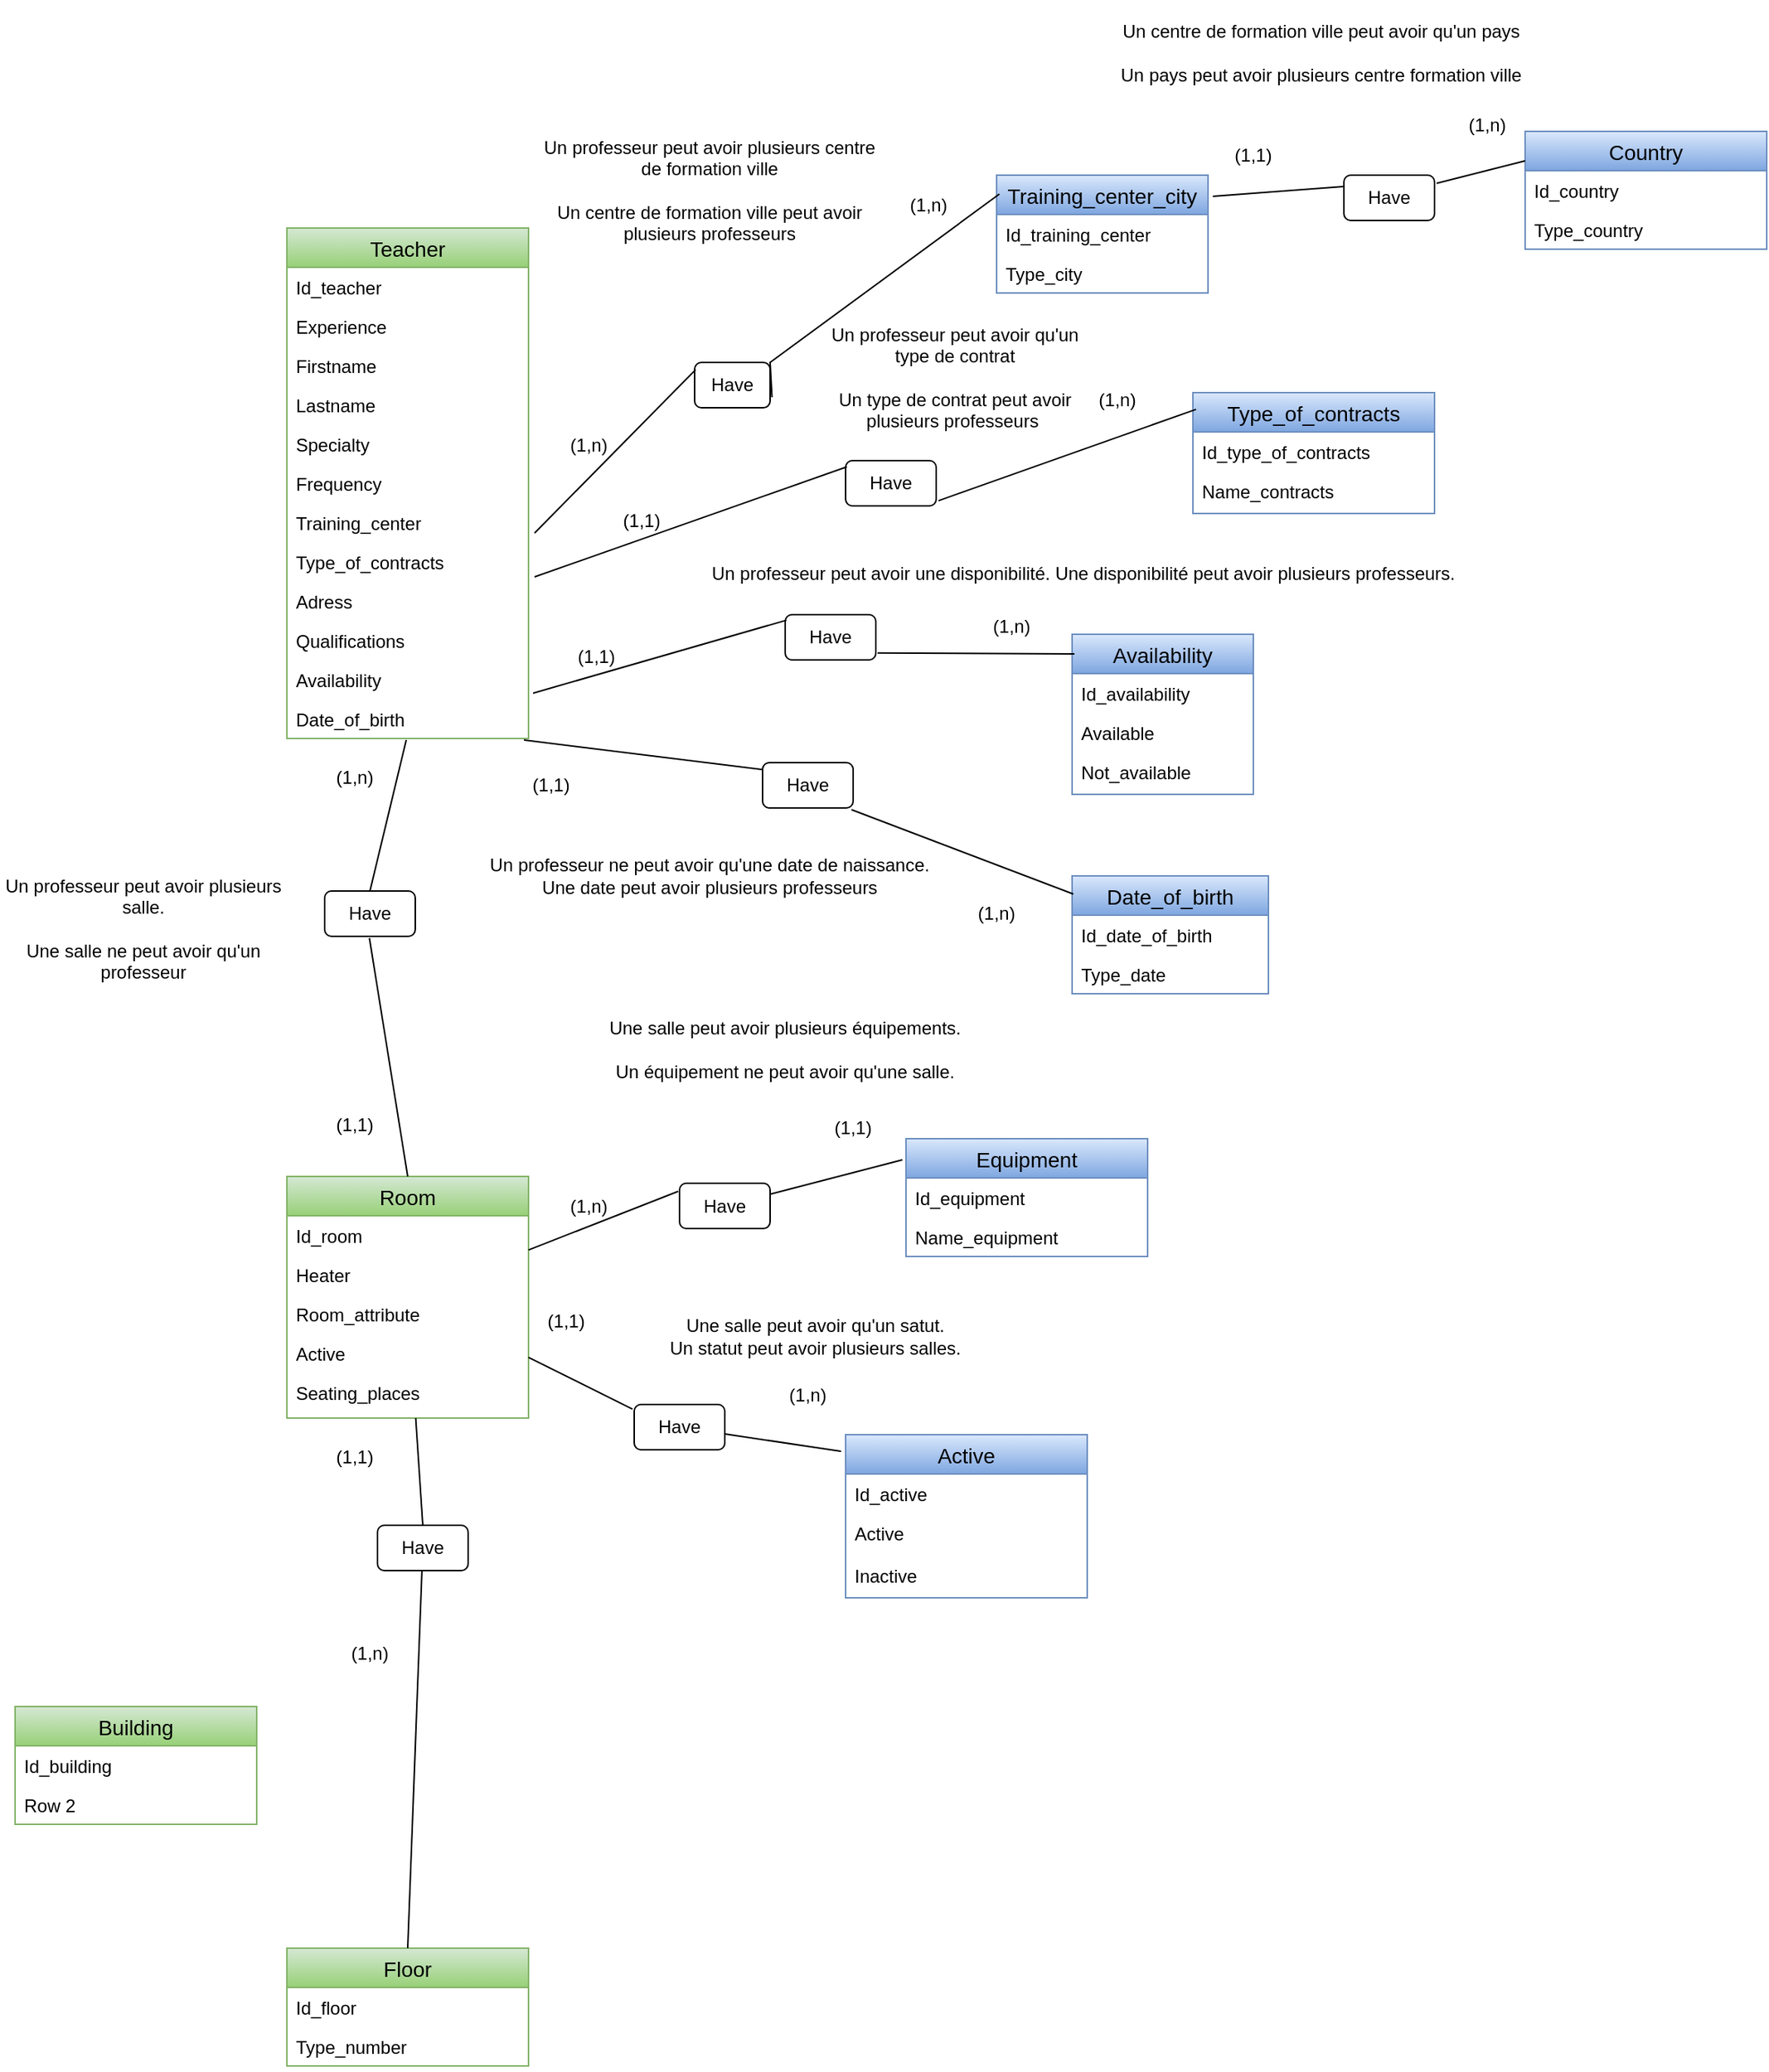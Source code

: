 <mxfile version="12.5.1" type="github">
  <diagram id="C5RBs43oDa-KdzZeNtuy" name="Page-1">
    <mxGraphModel dx="2249" dy="1963" grid="1" gridSize="10" guides="1" tooltips="1" connect="1" arrows="1" fold="1" page="1" pageScale="1" pageWidth="827" pageHeight="1169" math="0" shadow="0">
      <root>
        <mxCell id="WIyWlLk6GJQsqaUBKTNV-0"/>
        <mxCell id="WIyWlLk6GJQsqaUBKTNV-1" parent="WIyWlLk6GJQsqaUBKTNV-0"/>
        <mxCell id="NjxsecSV0ff3mmEBP5zi-165" value="Equipment" style="swimlane;fontStyle=0;childLayout=stackLayout;horizontal=1;startSize=26;fillColor=#dae8fc;horizontalStack=0;resizeParent=1;resizeParentMax=0;resizeLast=0;collapsible=1;marginBottom=0;swimlaneFillColor=#ffffff;align=center;fontSize=14;strokeColor=#6c8ebf;gradientColor=#7ea6e0;" parent="WIyWlLk6GJQsqaUBKTNV-1" vertex="1">
          <mxGeometry x="210" y="574" width="160" height="78" as="geometry"/>
        </mxCell>
        <mxCell id="NjxsecSV0ff3mmEBP5zi-166" value="Id_equipment" style="text;strokeColor=none;fillColor=none;spacingLeft=4;spacingRight=4;overflow=hidden;rotatable=0;points=[[0,0.5],[1,0.5]];portConstraint=eastwest;fontSize=12;" parent="NjxsecSV0ff3mmEBP5zi-165" vertex="1">
          <mxGeometry y="26" width="160" height="26" as="geometry"/>
        </mxCell>
        <mxCell id="NjxsecSV0ff3mmEBP5zi-167" value="Name_equipment" style="text;strokeColor=none;fillColor=none;spacingLeft=4;spacingRight=4;overflow=hidden;rotatable=0;points=[[0,0.5],[1,0.5]];portConstraint=eastwest;fontSize=12;" parent="NjxsecSV0ff3mmEBP5zi-165" vertex="1">
          <mxGeometry y="52" width="160" height="26" as="geometry"/>
        </mxCell>
        <mxCell id="NjxsecSV0ff3mmEBP5zi-254" value="Type_of_contracts" style="swimlane;fontStyle=0;childLayout=stackLayout;horizontal=1;startSize=26;fillColor=#dae8fc;horizontalStack=0;resizeParent=1;resizeParentMax=0;resizeLast=0;collapsible=1;marginBottom=0;swimlaneFillColor=#ffffff;align=center;fontSize=14;strokeColor=#6c8ebf;gradientColor=#7ea6e0;" parent="WIyWlLk6GJQsqaUBKTNV-1" vertex="1">
          <mxGeometry x="400" y="80" width="160" height="80" as="geometry"/>
        </mxCell>
        <mxCell id="NjxsecSV0ff3mmEBP5zi-255" value="Id_type_of_contracts" style="text;strokeColor=none;fillColor=none;spacingLeft=4;spacingRight=4;overflow=hidden;rotatable=0;points=[[0,0.5],[1,0.5]];portConstraint=eastwest;fontSize=12;" parent="NjxsecSV0ff3mmEBP5zi-254" vertex="1">
          <mxGeometry y="26" width="160" height="26" as="geometry"/>
        </mxCell>
        <mxCell id="NjxsecSV0ff3mmEBP5zi-256" value="Name_contracts" style="text;strokeColor=none;fillColor=none;spacingLeft=4;spacingRight=4;overflow=hidden;rotatable=0;points=[[0,0.5],[1,0.5]];portConstraint=eastwest;fontSize=12;" parent="NjxsecSV0ff3mmEBP5zi-254" vertex="1">
          <mxGeometry y="52" width="160" height="28" as="geometry"/>
        </mxCell>
        <mxCell id="NjxsecSV0ff3mmEBP5zi-258" value="Teacher" style="swimlane;fontStyle=0;childLayout=stackLayout;horizontal=1;startSize=26;fillColor=#d5e8d4;horizontalStack=0;resizeParent=1;resizeParentMax=0;resizeLast=0;collapsible=1;marginBottom=0;swimlaneFillColor=#ffffff;align=center;fontSize=14;gradientColor=#97d077;strokeColor=#82b366;" parent="WIyWlLk6GJQsqaUBKTNV-1" vertex="1">
          <mxGeometry x="-200" y="-29" width="160" height="338" as="geometry"/>
        </mxCell>
        <mxCell id="NjxsecSV0ff3mmEBP5zi-259" value="Id_teacher" style="text;strokeColor=none;fillColor=none;spacingLeft=4;spacingRight=4;overflow=hidden;rotatable=0;points=[[0,0.5],[1,0.5]];portConstraint=eastwest;fontSize=12;" parent="NjxsecSV0ff3mmEBP5zi-258" vertex="1">
          <mxGeometry y="26" width="160" height="26" as="geometry"/>
        </mxCell>
        <mxCell id="NjxsecSV0ff3mmEBP5zi-260" value="Experience" style="text;strokeColor=none;fillColor=none;spacingLeft=4;spacingRight=4;overflow=hidden;rotatable=0;points=[[0,0.5],[1,0.5]];portConstraint=eastwest;fontSize=12;" parent="NjxsecSV0ff3mmEBP5zi-258" vertex="1">
          <mxGeometry y="52" width="160" height="26" as="geometry"/>
        </mxCell>
        <mxCell id="NjxsecSV0ff3mmEBP5zi-261" value="Firstname" style="text;strokeColor=none;fillColor=none;spacingLeft=4;spacingRight=4;overflow=hidden;rotatable=0;points=[[0,0.5],[1,0.5]];portConstraint=eastwest;fontSize=12;" parent="NjxsecSV0ff3mmEBP5zi-258" vertex="1">
          <mxGeometry y="78" width="160" height="26" as="geometry"/>
        </mxCell>
        <mxCell id="NjxsecSV0ff3mmEBP5zi-262" value="Lastname" style="text;strokeColor=none;fillColor=none;spacingLeft=4;spacingRight=4;overflow=hidden;rotatable=0;points=[[0,0.5],[1,0.5]];portConstraint=eastwest;fontSize=12;" parent="NjxsecSV0ff3mmEBP5zi-258" vertex="1">
          <mxGeometry y="104" width="160" height="26" as="geometry"/>
        </mxCell>
        <mxCell id="NjxsecSV0ff3mmEBP5zi-263" value="Specialty" style="text;strokeColor=none;fillColor=none;spacingLeft=4;spacingRight=4;overflow=hidden;rotatable=0;points=[[0,0.5],[1,0.5]];portConstraint=eastwest;fontSize=12;" parent="NjxsecSV0ff3mmEBP5zi-258" vertex="1">
          <mxGeometry y="130" width="160" height="26" as="geometry"/>
        </mxCell>
        <mxCell id="NjxsecSV0ff3mmEBP5zi-264" value="Frequency" style="text;strokeColor=none;fillColor=none;spacingLeft=4;spacingRight=4;overflow=hidden;rotatable=0;points=[[0,0.5],[1,0.5]];portConstraint=eastwest;fontSize=12;" parent="NjxsecSV0ff3mmEBP5zi-258" vertex="1">
          <mxGeometry y="156" width="160" height="26" as="geometry"/>
        </mxCell>
        <mxCell id="NjxsecSV0ff3mmEBP5zi-269" value="Training_center" style="text;strokeColor=none;fillColor=none;spacingLeft=4;spacingRight=4;overflow=hidden;rotatable=0;points=[[0,0.5],[1,0.5]];portConstraint=eastwest;fontSize=12;" parent="NjxsecSV0ff3mmEBP5zi-258" vertex="1">
          <mxGeometry y="182" width="160" height="26" as="geometry"/>
        </mxCell>
        <mxCell id="NjxsecSV0ff3mmEBP5zi-265" value="Type_of_contracts" style="text;strokeColor=none;fillColor=none;spacingLeft=4;spacingRight=4;overflow=hidden;rotatable=0;points=[[0,0.5],[1,0.5]];portConstraint=eastwest;fontSize=12;" parent="NjxsecSV0ff3mmEBP5zi-258" vertex="1">
          <mxGeometry y="208" width="160" height="26" as="geometry"/>
        </mxCell>
        <mxCell id="NjxsecSV0ff3mmEBP5zi-270" value="Adress" style="text;strokeColor=none;fillColor=none;spacingLeft=4;spacingRight=4;overflow=hidden;rotatable=0;points=[[0,0.5],[1,0.5]];portConstraint=eastwest;fontSize=12;" parent="NjxsecSV0ff3mmEBP5zi-258" vertex="1">
          <mxGeometry y="234" width="160" height="26" as="geometry"/>
        </mxCell>
        <mxCell id="NjxsecSV0ff3mmEBP5zi-282" value="Qualifications" style="text;strokeColor=none;fillColor=none;spacingLeft=4;spacingRight=4;overflow=hidden;rotatable=0;points=[[0,0.5],[1,0.5]];portConstraint=eastwest;fontSize=12;" parent="NjxsecSV0ff3mmEBP5zi-258" vertex="1">
          <mxGeometry y="260" width="160" height="26" as="geometry"/>
        </mxCell>
        <mxCell id="NjxsecSV0ff3mmEBP5zi-266" value="Availability" style="text;strokeColor=none;fillColor=none;spacingLeft=4;spacingRight=4;overflow=hidden;rotatable=0;points=[[0,0.5],[1,0.5]];portConstraint=eastwest;fontSize=12;" parent="NjxsecSV0ff3mmEBP5zi-258" vertex="1">
          <mxGeometry y="286" width="160" height="26" as="geometry"/>
        </mxCell>
        <mxCell id="NjxsecSV0ff3mmEBP5zi-268" value="Date_of_birth" style="text;strokeColor=none;fillColor=none;spacingLeft=4;spacingRight=4;overflow=hidden;rotatable=0;points=[[0,0.5],[1,0.5]];portConstraint=eastwest;fontSize=12;" parent="NjxsecSV0ff3mmEBP5zi-258" vertex="1">
          <mxGeometry y="312" width="160" height="26" as="geometry"/>
        </mxCell>
        <mxCell id="NjxsecSV0ff3mmEBP5zi-272" value="Room" style="swimlane;fontStyle=0;childLayout=stackLayout;horizontal=1;startSize=26;fillColor=#d5e8d4;horizontalStack=0;resizeParent=1;resizeParentMax=0;resizeLast=0;collapsible=1;marginBottom=0;swimlaneFillColor=#ffffff;align=center;fontSize=14;gradientColor=#97d077;strokeColor=#82b366;" parent="WIyWlLk6GJQsqaUBKTNV-1" vertex="1">
          <mxGeometry x="-200" y="599" width="160" height="160" as="geometry"/>
        </mxCell>
        <mxCell id="NjxsecSV0ff3mmEBP5zi-273" value="Id_room" style="text;strokeColor=none;fillColor=none;spacingLeft=4;spacingRight=4;overflow=hidden;rotatable=0;points=[[0,0.5],[1,0.5]];portConstraint=eastwest;fontSize=12;" parent="NjxsecSV0ff3mmEBP5zi-272" vertex="1">
          <mxGeometry y="26" width="160" height="26" as="geometry"/>
        </mxCell>
        <mxCell id="NjxsecSV0ff3mmEBP5zi-274" value="Heater" style="text;strokeColor=none;fillColor=none;spacingLeft=4;spacingRight=4;overflow=hidden;rotatable=0;points=[[0,0.5],[1,0.5]];portConstraint=eastwest;fontSize=12;" parent="NjxsecSV0ff3mmEBP5zi-272" vertex="1">
          <mxGeometry y="52" width="160" height="26" as="geometry"/>
        </mxCell>
        <mxCell id="NjxsecSV0ff3mmEBP5zi-275" value="Room_attribute" style="text;strokeColor=none;fillColor=none;spacingLeft=4;spacingRight=4;overflow=hidden;rotatable=0;points=[[0,0.5],[1,0.5]];portConstraint=eastwest;fontSize=12;" parent="NjxsecSV0ff3mmEBP5zi-272" vertex="1">
          <mxGeometry y="78" width="160" height="26" as="geometry"/>
        </mxCell>
        <mxCell id="NjxsecSV0ff3mmEBP5zi-276" value="Active" style="text;strokeColor=none;fillColor=none;spacingLeft=4;spacingRight=4;overflow=hidden;rotatable=0;points=[[0,0.5],[1,0.5]];portConstraint=eastwest;fontSize=12;" parent="NjxsecSV0ff3mmEBP5zi-272" vertex="1">
          <mxGeometry y="104" width="160" height="26" as="geometry"/>
        </mxCell>
        <mxCell id="NjxsecSV0ff3mmEBP5zi-277" value="Seating_places" style="text;strokeColor=none;fillColor=none;spacingLeft=4;spacingRight=4;overflow=hidden;rotatable=0;points=[[0,0.5],[1,0.5]];portConstraint=eastwest;fontSize=12;" parent="NjxsecSV0ff3mmEBP5zi-272" vertex="1">
          <mxGeometry y="130" width="160" height="30" as="geometry"/>
        </mxCell>
        <mxCell id="NjxsecSV0ff3mmEBP5zi-284" value="Availability" style="swimlane;fontStyle=0;childLayout=stackLayout;horizontal=1;startSize=26;fillColor=#dae8fc;horizontalStack=0;resizeParent=1;resizeParentMax=0;resizeLast=0;collapsible=1;marginBottom=0;swimlaneFillColor=#ffffff;align=center;fontSize=14;strokeColor=#6c8ebf;gradientColor=#7ea6e0;" parent="WIyWlLk6GJQsqaUBKTNV-1" vertex="1">
          <mxGeometry x="320" y="240" width="120" height="106" as="geometry"/>
        </mxCell>
        <mxCell id="NjxsecSV0ff3mmEBP5zi-285" value="Id_availability" style="text;strokeColor=none;fillColor=none;spacingLeft=4;spacingRight=4;overflow=hidden;rotatable=0;points=[[0,0.5],[1,0.5]];portConstraint=eastwest;fontSize=12;" parent="NjxsecSV0ff3mmEBP5zi-284" vertex="1">
          <mxGeometry y="26" width="120" height="26" as="geometry"/>
        </mxCell>
        <mxCell id="NjxsecSV0ff3mmEBP5zi-288" value="Available&#xa;" style="text;strokeColor=none;fillColor=none;spacingLeft=4;spacingRight=4;overflow=hidden;rotatable=0;points=[[0,0.5],[1,0.5]];portConstraint=eastwest;fontSize=12;" parent="NjxsecSV0ff3mmEBP5zi-284" vertex="1">
          <mxGeometry y="52" width="120" height="26" as="geometry"/>
        </mxCell>
        <mxCell id="NjxsecSV0ff3mmEBP5zi-286" value="Not_available" style="text;strokeColor=none;fillColor=none;spacingLeft=4;spacingRight=4;overflow=hidden;rotatable=0;points=[[0,0.5],[1,0.5]];portConstraint=eastwest;fontSize=12;" parent="NjxsecSV0ff3mmEBP5zi-284" vertex="1">
          <mxGeometry y="78" width="120" height="28" as="geometry"/>
        </mxCell>
        <mxCell id="NjxsecSV0ff3mmEBP5zi-289" value="Training_center_city" style="swimlane;fontStyle=0;childLayout=stackLayout;horizontal=1;startSize=26;fillColor=#dae8fc;horizontalStack=0;resizeParent=1;resizeParentMax=0;resizeLast=0;collapsible=1;marginBottom=0;swimlaneFillColor=#ffffff;align=center;fontSize=14;strokeColor=#6c8ebf;gradientColor=#7ea6e0;" parent="WIyWlLk6GJQsqaUBKTNV-1" vertex="1">
          <mxGeometry x="270" y="-64" width="140" height="78" as="geometry">
            <mxRectangle x="270" y="-64" width="160" height="26" as="alternateBounds"/>
          </mxGeometry>
        </mxCell>
        <mxCell id="NjxsecSV0ff3mmEBP5zi-290" value="Id_training_center" style="text;strokeColor=none;fillColor=none;spacingLeft=4;spacingRight=4;overflow=hidden;rotatable=0;points=[[0,0.5],[1,0.5]];portConstraint=eastwest;fontSize=12;" parent="NjxsecSV0ff3mmEBP5zi-289" vertex="1">
          <mxGeometry y="26" width="140" height="26" as="geometry"/>
        </mxCell>
        <mxCell id="NjxsecSV0ff3mmEBP5zi-291" value="Type_city" style="text;strokeColor=none;fillColor=none;spacingLeft=4;spacingRight=4;overflow=hidden;rotatable=0;points=[[0,0.5],[1,0.5]];portConstraint=eastwest;fontSize=12;" parent="NjxsecSV0ff3mmEBP5zi-289" vertex="1">
          <mxGeometry y="52" width="140" height="26" as="geometry"/>
        </mxCell>
        <mxCell id="NjxsecSV0ff3mmEBP5zi-295" value="Active" style="swimlane;fontStyle=0;childLayout=stackLayout;horizontal=1;startSize=26;fillColor=#dae8fc;horizontalStack=0;resizeParent=1;resizeParentMax=0;resizeLast=0;collapsible=1;marginBottom=0;swimlaneFillColor=#ffffff;align=center;fontSize=14;strokeColor=#6c8ebf;gradientColor=#7ea6e0;" parent="WIyWlLk6GJQsqaUBKTNV-1" vertex="1">
          <mxGeometry x="170" y="770" width="160" height="108" as="geometry"/>
        </mxCell>
        <mxCell id="NjxsecSV0ff3mmEBP5zi-296" value="Id_active" style="text;strokeColor=none;fillColor=none;spacingLeft=4;spacingRight=4;overflow=hidden;rotatable=0;points=[[0,0.5],[1,0.5]];portConstraint=eastwest;fontSize=12;" parent="NjxsecSV0ff3mmEBP5zi-295" vertex="1">
          <mxGeometry y="26" width="160" height="26" as="geometry"/>
        </mxCell>
        <mxCell id="NjxsecSV0ff3mmEBP5zi-297" value="Active" style="text;strokeColor=none;fillColor=none;spacingLeft=4;spacingRight=4;overflow=hidden;rotatable=0;points=[[0,0.5],[1,0.5]];portConstraint=eastwest;fontSize=12;" parent="NjxsecSV0ff3mmEBP5zi-295" vertex="1">
          <mxGeometry y="52" width="160" height="28" as="geometry"/>
        </mxCell>
        <mxCell id="NjxsecSV0ff3mmEBP5zi-298" value="Inactive" style="text;strokeColor=none;fillColor=none;spacingLeft=4;spacingRight=4;overflow=hidden;rotatable=0;points=[[0,0.5],[1,0.5]];portConstraint=eastwest;fontSize=12;" parent="NjxsecSV0ff3mmEBP5zi-295" vertex="1">
          <mxGeometry y="80" width="160" height="28" as="geometry"/>
        </mxCell>
        <mxCell id="10PK2JrnLogm4bqKFSLu-0" value="Country" style="swimlane;fontStyle=0;childLayout=stackLayout;horizontal=1;startSize=26;fillColor=#dae8fc;horizontalStack=0;resizeParent=1;resizeParentMax=0;resizeLast=0;collapsible=1;marginBottom=0;swimlaneFillColor=#ffffff;align=center;fontSize=14;strokeColor=#6c8ebf;gradientColor=#7ea6e0;" vertex="1" parent="WIyWlLk6GJQsqaUBKTNV-1">
          <mxGeometry x="620" y="-93" width="160" height="78" as="geometry"/>
        </mxCell>
        <mxCell id="10PK2JrnLogm4bqKFSLu-1" value="Id_country" style="text;strokeColor=none;fillColor=none;spacingLeft=4;spacingRight=4;overflow=hidden;rotatable=0;points=[[0,0.5],[1,0.5]];portConstraint=eastwest;fontSize=12;" vertex="1" parent="10PK2JrnLogm4bqKFSLu-0">
          <mxGeometry y="26" width="160" height="26" as="geometry"/>
        </mxCell>
        <mxCell id="10PK2JrnLogm4bqKFSLu-5" value="Type_country" style="text;strokeColor=none;fillColor=none;spacingLeft=4;spacingRight=4;overflow=hidden;rotatable=0;points=[[0,0.5],[1,0.5]];portConstraint=eastwest;fontSize=12;" vertex="1" parent="10PK2JrnLogm4bqKFSLu-0">
          <mxGeometry y="52" width="160" height="26" as="geometry"/>
        </mxCell>
        <mxCell id="10PK2JrnLogm4bqKFSLu-10" value="Date_of_birth" style="swimlane;fontStyle=0;childLayout=stackLayout;horizontal=1;startSize=26;fillColor=#dae8fc;horizontalStack=0;resizeParent=1;resizeParentMax=0;resizeLast=0;collapsible=1;marginBottom=0;swimlaneFillColor=#ffffff;align=center;fontSize=14;gradientColor=#7ea6e0;strokeColor=#6c8ebf;" vertex="1" parent="WIyWlLk6GJQsqaUBKTNV-1">
          <mxGeometry x="320" y="400" width="130" height="78" as="geometry"/>
        </mxCell>
        <mxCell id="10PK2JrnLogm4bqKFSLu-11" value="Id_date_of_birth" style="text;strokeColor=none;fillColor=none;spacingLeft=4;spacingRight=4;overflow=hidden;rotatable=0;points=[[0,0.5],[1,0.5]];portConstraint=eastwest;fontSize=12;" vertex="1" parent="10PK2JrnLogm4bqKFSLu-10">
          <mxGeometry y="26" width="130" height="26" as="geometry"/>
        </mxCell>
        <mxCell id="10PK2JrnLogm4bqKFSLu-12" value="Type_date" style="text;strokeColor=none;fillColor=none;spacingLeft=4;spacingRight=4;overflow=hidden;rotatable=0;points=[[0,0.5],[1,0.5]];portConstraint=eastwest;fontSize=12;" vertex="1" parent="10PK2JrnLogm4bqKFSLu-10">
          <mxGeometry y="52" width="130" height="26" as="geometry"/>
        </mxCell>
        <mxCell id="10PK2JrnLogm4bqKFSLu-14" value="" style="endArrow=none;html=1;rounded=0;exitX=0.981;exitY=1.038;exitDx=0;exitDy=0;exitPerimeter=0;entryX=0.006;entryY=0.154;entryDx=0;entryDy=0;entryPerimeter=0;" edge="1" parent="WIyWlLk6GJQsqaUBKTNV-1" source="10PK2JrnLogm4bqKFSLu-71" target="10PK2JrnLogm4bqKFSLu-10">
          <mxGeometry relative="1" as="geometry">
            <mxPoint x="100" y="530" as="sourcePoint"/>
            <mxPoint x="260" y="530" as="targetPoint"/>
          </mxGeometry>
        </mxCell>
        <mxCell id="10PK2JrnLogm4bqKFSLu-15" value="" style="endArrow=none;html=1;rounded=0;entryX=0.013;entryY=0.123;entryDx=0;entryDy=0;entryPerimeter=0;exitX=1.019;exitY=0.846;exitDx=0;exitDy=0;exitPerimeter=0;" edge="1" parent="WIyWlLk6GJQsqaUBKTNV-1" source="10PK2JrnLogm4bqKFSLu-72" target="NjxsecSV0ff3mmEBP5zi-284">
          <mxGeometry relative="1" as="geometry">
            <mxPoint x="90" y="450" as="sourcePoint"/>
            <mxPoint x="250" y="450" as="targetPoint"/>
          </mxGeometry>
        </mxCell>
        <mxCell id="10PK2JrnLogm4bqKFSLu-16" value="" style="endArrow=none;html=1;rounded=0;entryX=0.013;entryY=0.138;entryDx=0;entryDy=0;entryPerimeter=0;exitX=1.025;exitY=0.885;exitDx=0;exitDy=0;exitPerimeter=0;" edge="1" parent="WIyWlLk6GJQsqaUBKTNV-1" source="10PK2JrnLogm4bqKFSLu-73" target="NjxsecSV0ff3mmEBP5zi-254">
          <mxGeometry relative="1" as="geometry">
            <mxPoint x="230" y="261" as="sourcePoint"/>
            <mxPoint x="630" y="410" as="targetPoint"/>
          </mxGeometry>
        </mxCell>
        <mxCell id="10PK2JrnLogm4bqKFSLu-17" value="" style="endArrow=none;html=1;rounded=0;entryX=0.013;entryY=0.16;entryDx=0;entryDy=0;entryPerimeter=0;exitX=1.025;exitY=0.769;exitDx=0;exitDy=0;exitPerimeter=0;" edge="1" parent="WIyWlLk6GJQsqaUBKTNV-1" source="10PK2JrnLogm4bqKFSLu-74" target="NjxsecSV0ff3mmEBP5zi-289">
          <mxGeometry relative="1" as="geometry">
            <mxPoint x="210" y="230" as="sourcePoint"/>
            <mxPoint x="240" y="460" as="targetPoint"/>
            <Array as="points">
              <mxPoint x="120" y="60"/>
            </Array>
          </mxGeometry>
        </mxCell>
        <mxCell id="10PK2JrnLogm4bqKFSLu-18" value="" style="endArrow=none;html=1;rounded=0;entryX=-0.015;entryY=0.179;entryDx=0;entryDy=0;entryPerimeter=0;" edge="1" parent="WIyWlLk6GJQsqaUBKTNV-1" source="10PK2JrnLogm4bqKFSLu-69" target="NjxsecSV0ff3mmEBP5zi-165">
          <mxGeometry relative="1" as="geometry">
            <mxPoint x="90" y="650" as="sourcePoint"/>
            <mxPoint x="250" y="650" as="targetPoint"/>
          </mxGeometry>
        </mxCell>
        <mxCell id="10PK2JrnLogm4bqKFSLu-19" value="" style="endArrow=none;html=1;rounded=0;entryX=-0.019;entryY=0.102;entryDx=0;entryDy=0;entryPerimeter=0;" edge="1" parent="WIyWlLk6GJQsqaUBKTNV-1" source="10PK2JrnLogm4bqKFSLu-70" target="NjxsecSV0ff3mmEBP5zi-295">
          <mxGeometry relative="1" as="geometry">
            <mxPoint x="10" y="760" as="sourcePoint"/>
            <mxPoint x="360" y="890" as="targetPoint"/>
            <Array as="points"/>
          </mxGeometry>
        </mxCell>
        <mxCell id="10PK2JrnLogm4bqKFSLu-21" value="(1,n)" style="text;html=1;strokeColor=none;fillColor=none;align=center;verticalAlign=middle;whiteSpace=wrap;rounded=0;" vertex="1" parent="WIyWlLk6GJQsqaUBKTNV-1">
          <mxGeometry x="-20" y="100" width="40" height="30" as="geometry"/>
        </mxCell>
        <mxCell id="10PK2JrnLogm4bqKFSLu-23" value="(1,n)" style="text;html=1;strokeColor=none;fillColor=none;align=center;verticalAlign=middle;whiteSpace=wrap;rounded=0;" vertex="1" parent="WIyWlLk6GJQsqaUBKTNV-1">
          <mxGeometry x="200" y="-60" width="50" height="31" as="geometry"/>
        </mxCell>
        <mxCell id="10PK2JrnLogm4bqKFSLu-35" value="(1,1)" style="text;html=1;strokeColor=none;fillColor=none;align=center;verticalAlign=middle;whiteSpace=wrap;rounded=0;" vertex="1" parent="WIyWlLk6GJQsqaUBKTNV-1">
          <mxGeometry x="10" y="150" width="50" height="30" as="geometry"/>
        </mxCell>
        <mxCell id="10PK2JrnLogm4bqKFSLu-36" value="(1,n)" style="text;html=1;strokeColor=none;fillColor=none;align=center;verticalAlign=middle;whiteSpace=wrap;rounded=0;" vertex="1" parent="WIyWlLk6GJQsqaUBKTNV-1">
          <mxGeometry x="330" y="70" width="40" height="30" as="geometry"/>
        </mxCell>
        <mxCell id="10PK2JrnLogm4bqKFSLu-37" value="" style="endArrow=none;html=1;rounded=0;exitX=1.023;exitY=0.179;exitDx=0;exitDy=0;exitPerimeter=0;entryX=0;entryY=0.25;entryDx=0;entryDy=0;" edge="1" parent="WIyWlLk6GJQsqaUBKTNV-1" source="10PK2JrnLogm4bqKFSLu-75" target="10PK2JrnLogm4bqKFSLu-0">
          <mxGeometry relative="1" as="geometry">
            <mxPoint x="390" y="-90" as="sourcePoint"/>
            <mxPoint x="440" y="-110" as="targetPoint"/>
          </mxGeometry>
        </mxCell>
        <mxCell id="10PK2JrnLogm4bqKFSLu-41" value="(1,1)" style="text;html=1;strokeColor=none;fillColor=none;align=center;verticalAlign=middle;whiteSpace=wrap;rounded=0;" vertex="1" parent="WIyWlLk6GJQsqaUBKTNV-1">
          <mxGeometry x="-40" y="680" width="50" height="30" as="geometry"/>
        </mxCell>
        <mxCell id="10PK2JrnLogm4bqKFSLu-42" value="(1,n)" style="text;html=1;strokeColor=none;fillColor=none;align=center;verticalAlign=middle;whiteSpace=wrap;rounded=0;" vertex="1" parent="WIyWlLk6GJQsqaUBKTNV-1">
          <mxGeometry x="120" y="729" width="50" height="30" as="geometry"/>
        </mxCell>
        <mxCell id="10PK2JrnLogm4bqKFSLu-43" value="(1,n)" style="text;html=1;strokeColor=none;fillColor=none;align=center;verticalAlign=middle;whiteSpace=wrap;rounded=0;" vertex="1" parent="WIyWlLk6GJQsqaUBKTNV-1">
          <mxGeometry x="-30" y="599" width="60" height="39" as="geometry"/>
        </mxCell>
        <mxCell id="10PK2JrnLogm4bqKFSLu-44" value="(1,1)" style="text;html=1;strokeColor=none;fillColor=none;align=center;verticalAlign=middle;whiteSpace=wrap;rounded=0;" vertex="1" parent="WIyWlLk6GJQsqaUBKTNV-1">
          <mxGeometry x="150" y="550" width="50" height="34" as="geometry"/>
        </mxCell>
        <mxCell id="10PK2JrnLogm4bqKFSLu-45" value="(1,1)" style="text;html=1;strokeColor=none;fillColor=none;align=center;verticalAlign=middle;whiteSpace=wrap;rounded=0;" vertex="1" parent="WIyWlLk6GJQsqaUBKTNV-1">
          <mxGeometry x="-50" y="320" width="50" height="40" as="geometry"/>
        </mxCell>
        <mxCell id="10PK2JrnLogm4bqKFSLu-46" value="(1,n)" style="text;html=1;strokeColor=none;fillColor=none;align=center;verticalAlign=middle;whiteSpace=wrap;rounded=0;" vertex="1" parent="WIyWlLk6GJQsqaUBKTNV-1">
          <mxGeometry x="240" y="410" width="60" height="30" as="geometry"/>
        </mxCell>
        <mxCell id="10PK2JrnLogm4bqKFSLu-47" value="(1,1)" style="text;html=1;strokeColor=none;fillColor=none;align=center;verticalAlign=middle;whiteSpace=wrap;rounded=0;" vertex="1" parent="WIyWlLk6GJQsqaUBKTNV-1">
          <mxGeometry x="-20" y="240" width="50" height="30" as="geometry"/>
        </mxCell>
        <mxCell id="10PK2JrnLogm4bqKFSLu-48" value="(1,n)" style="text;html=1;strokeColor=none;fillColor=none;align=center;verticalAlign=middle;whiteSpace=wrap;rounded=0;" vertex="1" parent="WIyWlLk6GJQsqaUBKTNV-1">
          <mxGeometry x="250" y="220" width="60" height="30" as="geometry"/>
        </mxCell>
        <mxCell id="10PK2JrnLogm4bqKFSLu-49" value="(1,1)" style="text;html=1;strokeColor=none;fillColor=none;align=center;verticalAlign=middle;whiteSpace=wrap;rounded=0;" vertex="1" parent="WIyWlLk6GJQsqaUBKTNV-1">
          <mxGeometry x="420" y="-90" width="40" height="26" as="geometry"/>
        </mxCell>
        <mxCell id="10PK2JrnLogm4bqKFSLu-50" value="(1,n)" style="text;html=1;strokeColor=none;fillColor=none;align=center;verticalAlign=middle;whiteSpace=wrap;rounded=0;" vertex="1" parent="WIyWlLk6GJQsqaUBKTNV-1">
          <mxGeometry x="570" y="-110" width="50" height="26" as="geometry"/>
        </mxCell>
        <mxCell id="10PK2JrnLogm4bqKFSLu-51" value="" style="endArrow=none;html=1;rounded=0;exitX=0.494;exitY=1.038;exitDx=0;exitDy=0;exitPerimeter=0;entryX=0.5;entryY=0;entryDx=0;entryDy=0;" edge="1" parent="WIyWlLk6GJQsqaUBKTNV-1" source="10PK2JrnLogm4bqKFSLu-76" target="NjxsecSV0ff3mmEBP5zi-272">
          <mxGeometry relative="1" as="geometry">
            <mxPoint x="-190" y="419.5" as="sourcePoint"/>
            <mxPoint x="-30" y="419.5" as="targetPoint"/>
          </mxGeometry>
        </mxCell>
        <mxCell id="10PK2JrnLogm4bqKFSLu-53" value="(1,n)" style="text;html=1;strokeColor=none;fillColor=none;align=center;verticalAlign=middle;whiteSpace=wrap;rounded=0;" vertex="1" parent="WIyWlLk6GJQsqaUBKTNV-1">
          <mxGeometry x="-180" y="320" width="50" height="30" as="geometry"/>
        </mxCell>
        <mxCell id="10PK2JrnLogm4bqKFSLu-54" value="(1,1)" style="text;html=1;strokeColor=none;fillColor=none;align=center;verticalAlign=middle;whiteSpace=wrap;rounded=0;" vertex="1" parent="WIyWlLk6GJQsqaUBKTNV-1">
          <mxGeometry x="-180" y="550" width="50" height="30" as="geometry"/>
        </mxCell>
        <mxCell id="10PK2JrnLogm4bqKFSLu-55" value="Floor" style="swimlane;fontStyle=0;childLayout=stackLayout;horizontal=1;startSize=26;fillColor=#d5e8d4;horizontalStack=0;resizeParent=1;resizeParentMax=0;resizeLast=0;collapsible=1;marginBottom=0;swimlaneFillColor=#ffffff;align=center;fontSize=14;gradientColor=#97d077;strokeColor=#82b366;" vertex="1" parent="WIyWlLk6GJQsqaUBKTNV-1">
          <mxGeometry x="-200" y="1110" width="160" height="78" as="geometry"/>
        </mxCell>
        <mxCell id="10PK2JrnLogm4bqKFSLu-56" value="Id_floor" style="text;strokeColor=none;fillColor=none;spacingLeft=4;spacingRight=4;overflow=hidden;rotatable=0;points=[[0,0.5],[1,0.5]];portConstraint=eastwest;fontSize=12;" vertex="1" parent="10PK2JrnLogm4bqKFSLu-55">
          <mxGeometry y="26" width="160" height="26" as="geometry"/>
        </mxCell>
        <mxCell id="10PK2JrnLogm4bqKFSLu-57" value="Type_number" style="text;strokeColor=none;fillColor=none;spacingLeft=4;spacingRight=4;overflow=hidden;rotatable=0;points=[[0,0.5],[1,0.5]];portConstraint=eastwest;fontSize=12;" vertex="1" parent="10PK2JrnLogm4bqKFSLu-55">
          <mxGeometry y="52" width="160" height="26" as="geometry"/>
        </mxCell>
        <mxCell id="10PK2JrnLogm4bqKFSLu-59" value="" style="endArrow=none;html=1;rounded=0;entryX=0.5;entryY=0;entryDx=0;entryDy=0;" edge="1" parent="WIyWlLk6GJQsqaUBKTNV-1" source="10PK2JrnLogm4bqKFSLu-67" target="10PK2JrnLogm4bqKFSLu-55">
          <mxGeometry relative="1" as="geometry">
            <mxPoint x="-130" y="790" as="sourcePoint"/>
            <mxPoint x="-50" y="840" as="targetPoint"/>
          </mxGeometry>
        </mxCell>
        <mxCell id="10PK2JrnLogm4bqKFSLu-60" value="(1,1)" style="text;html=1;strokeColor=none;fillColor=none;align=center;verticalAlign=middle;whiteSpace=wrap;rounded=0;" vertex="1" parent="WIyWlLk6GJQsqaUBKTNV-1">
          <mxGeometry x="-180" y="770" width="50" height="30" as="geometry"/>
        </mxCell>
        <mxCell id="10PK2JrnLogm4bqKFSLu-61" value="(1,n)" style="text;html=1;strokeColor=none;fillColor=none;align=center;verticalAlign=middle;whiteSpace=wrap;rounded=0;" vertex="1" parent="WIyWlLk6GJQsqaUBKTNV-1">
          <mxGeometry x="-170" y="900" width="50" height="30" as="geometry"/>
        </mxCell>
        <mxCell id="10PK2JrnLogm4bqKFSLu-73" value="Have" style="rounded=1;whiteSpace=wrap;html=1;" vertex="1" parent="WIyWlLk6GJQsqaUBKTNV-1">
          <mxGeometry x="170" y="125" width="60" height="30" as="geometry"/>
        </mxCell>
        <mxCell id="10PK2JrnLogm4bqKFSLu-77" value="" style="endArrow=none;html=1;rounded=0;entryX=0.013;entryY=0.138;entryDx=0;entryDy=0;entryPerimeter=0;exitX=1.025;exitY=0.885;exitDx=0;exitDy=0;exitPerimeter=0;" edge="1" parent="WIyWlLk6GJQsqaUBKTNV-1" source="NjxsecSV0ff3mmEBP5zi-265" target="10PK2JrnLogm4bqKFSLu-73">
          <mxGeometry relative="1" as="geometry">
            <mxPoint x="-36" y="202.01" as="sourcePoint"/>
            <mxPoint x="402.08" y="91.04" as="targetPoint"/>
          </mxGeometry>
        </mxCell>
        <mxCell id="10PK2JrnLogm4bqKFSLu-75" value="Have" style="rounded=1;whiteSpace=wrap;html=1;" vertex="1" parent="WIyWlLk6GJQsqaUBKTNV-1">
          <mxGeometry x="500" y="-64" width="60" height="30" as="geometry"/>
        </mxCell>
        <mxCell id="10PK2JrnLogm4bqKFSLu-78" value="" style="endArrow=none;html=1;rounded=0;exitX=1.023;exitY=0.179;exitDx=0;exitDy=0;exitPerimeter=0;entryX=0;entryY=0.25;entryDx=0;entryDy=0;" edge="1" parent="WIyWlLk6GJQsqaUBKTNV-1" source="NjxsecSV0ff3mmEBP5zi-289" target="10PK2JrnLogm4bqKFSLu-75">
          <mxGeometry relative="1" as="geometry">
            <mxPoint x="413.22" y="-50.038" as="sourcePoint"/>
            <mxPoint x="620" y="-73.5" as="targetPoint"/>
          </mxGeometry>
        </mxCell>
        <mxCell id="10PK2JrnLogm4bqKFSLu-71" value="Have" style="rounded=1;whiteSpace=wrap;html=1;" vertex="1" parent="WIyWlLk6GJQsqaUBKTNV-1">
          <mxGeometry x="115" y="325" width="60" height="30" as="geometry"/>
        </mxCell>
        <mxCell id="10PK2JrnLogm4bqKFSLu-79" value="" style="endArrow=none;html=1;rounded=0;exitX=0.981;exitY=1.038;exitDx=0;exitDy=0;exitPerimeter=0;entryX=0.006;entryY=0.154;entryDx=0;entryDy=0;entryPerimeter=0;" edge="1" parent="WIyWlLk6GJQsqaUBKTNV-1" source="NjxsecSV0ff3mmEBP5zi-268" target="10PK2JrnLogm4bqKFSLu-71">
          <mxGeometry relative="1" as="geometry">
            <mxPoint x="-43.04" y="309.988" as="sourcePoint"/>
            <mxPoint x="320.78" y="412.012" as="targetPoint"/>
          </mxGeometry>
        </mxCell>
        <mxCell id="10PK2JrnLogm4bqKFSLu-74" value="Have" style="rounded=1;whiteSpace=wrap;html=1;" vertex="1" parent="WIyWlLk6GJQsqaUBKTNV-1">
          <mxGeometry x="70" y="60" width="50" height="30" as="geometry"/>
        </mxCell>
        <mxCell id="10PK2JrnLogm4bqKFSLu-80" value="" style="endArrow=none;html=1;rounded=0;entryX=0.013;entryY=0.16;entryDx=0;entryDy=0;entryPerimeter=0;exitX=1.025;exitY=0.769;exitDx=0;exitDy=0;exitPerimeter=0;" edge="1" parent="WIyWlLk6GJQsqaUBKTNV-1" source="NjxsecSV0ff3mmEBP5zi-269" target="10PK2JrnLogm4bqKFSLu-74">
          <mxGeometry relative="1" as="geometry">
            <mxPoint x="-36" y="172.994" as="sourcePoint"/>
            <mxPoint x="271.82" y="-51.52" as="targetPoint"/>
            <Array as="points"/>
          </mxGeometry>
        </mxCell>
        <mxCell id="10PK2JrnLogm4bqKFSLu-72" value="Have" style="rounded=1;whiteSpace=wrap;html=1;" vertex="1" parent="WIyWlLk6GJQsqaUBKTNV-1">
          <mxGeometry x="130" y="227" width="60" height="30" as="geometry"/>
        </mxCell>
        <mxCell id="10PK2JrnLogm4bqKFSLu-81" value="" style="endArrow=none;html=1;rounded=0;entryX=0.013;entryY=0.123;entryDx=0;entryDy=0;entryPerimeter=0;exitX=1.019;exitY=0.846;exitDx=0;exitDy=0;exitPerimeter=0;" edge="1" parent="WIyWlLk6GJQsqaUBKTNV-1" source="NjxsecSV0ff3mmEBP5zi-266" target="10PK2JrnLogm4bqKFSLu-72">
          <mxGeometry relative="1" as="geometry">
            <mxPoint x="-36.96" y="278.996" as="sourcePoint"/>
            <mxPoint x="321.56" y="253.038" as="targetPoint"/>
          </mxGeometry>
        </mxCell>
        <mxCell id="10PK2JrnLogm4bqKFSLu-76" value="Have" style="rounded=1;whiteSpace=wrap;html=1;" vertex="1" parent="WIyWlLk6GJQsqaUBKTNV-1">
          <mxGeometry x="-175" y="410" width="60" height="30" as="geometry"/>
        </mxCell>
        <mxCell id="10PK2JrnLogm4bqKFSLu-82" value="" style="endArrow=none;html=1;rounded=0;exitX=0.494;exitY=1.038;exitDx=0;exitDy=0;exitPerimeter=0;entryX=0.5;entryY=0;entryDx=0;entryDy=0;" edge="1" parent="WIyWlLk6GJQsqaUBKTNV-1" source="NjxsecSV0ff3mmEBP5zi-268" target="10PK2JrnLogm4bqKFSLu-76">
          <mxGeometry relative="1" as="geometry">
            <mxPoint x="-120.96" y="309.988" as="sourcePoint"/>
            <mxPoint x="-120" y="599" as="targetPoint"/>
          </mxGeometry>
        </mxCell>
        <mxCell id="10PK2JrnLogm4bqKFSLu-69" value="Have" style="rounded=1;whiteSpace=wrap;html=1;" vertex="1" parent="WIyWlLk6GJQsqaUBKTNV-1">
          <mxGeometry x="60" y="603.5" width="60" height="30" as="geometry"/>
        </mxCell>
        <mxCell id="10PK2JrnLogm4bqKFSLu-84" value="" style="endArrow=none;html=1;rounded=0;entryX=-0.015;entryY=0.179;entryDx=0;entryDy=0;entryPerimeter=0;" edge="1" parent="WIyWlLk6GJQsqaUBKTNV-1" source="NjxsecSV0ff3mmEBP5zi-272" target="10PK2JrnLogm4bqKFSLu-69">
          <mxGeometry relative="1" as="geometry">
            <mxPoint x="-40" y="656.768" as="sourcePoint"/>
            <mxPoint x="207.6" y="587.962" as="targetPoint"/>
          </mxGeometry>
        </mxCell>
        <mxCell id="10PK2JrnLogm4bqKFSLu-70" value="Have" style="rounded=1;whiteSpace=wrap;html=1;" vertex="1" parent="WIyWlLk6GJQsqaUBKTNV-1">
          <mxGeometry x="30" y="750" width="60" height="30" as="geometry"/>
        </mxCell>
        <mxCell id="10PK2JrnLogm4bqKFSLu-85" value="" style="endArrow=none;html=1;rounded=0;entryX=-0.019;entryY=0.102;entryDx=0;entryDy=0;entryPerimeter=0;" edge="1" parent="WIyWlLk6GJQsqaUBKTNV-1" source="NjxsecSV0ff3mmEBP5zi-272" target="10PK2JrnLogm4bqKFSLu-70">
          <mxGeometry relative="1" as="geometry">
            <mxPoint x="-40" y="707.44" as="sourcePoint"/>
            <mxPoint x="166.96" y="781.016" as="targetPoint"/>
            <Array as="points"/>
          </mxGeometry>
        </mxCell>
        <mxCell id="10PK2JrnLogm4bqKFSLu-67" value="Have" style="rounded=1;whiteSpace=wrap;html=1;" vertex="1" parent="WIyWlLk6GJQsqaUBKTNV-1">
          <mxGeometry x="-140" y="830" width="60" height="30" as="geometry"/>
        </mxCell>
        <mxCell id="10PK2JrnLogm4bqKFSLu-86" value="" style="endArrow=none;html=1;rounded=0;entryX=0.5;entryY=0;entryDx=0;entryDy=0;" edge="1" parent="WIyWlLk6GJQsqaUBKTNV-1" source="NjxsecSV0ff3mmEBP5zi-272" target="10PK2JrnLogm4bqKFSLu-67">
          <mxGeometry relative="1" as="geometry">
            <mxPoint x="-120" y="759" as="sourcePoint"/>
            <mxPoint x="-120" y="940" as="targetPoint"/>
          </mxGeometry>
        </mxCell>
        <mxCell id="10PK2JrnLogm4bqKFSLu-88" value="Building" style="swimlane;fontStyle=0;childLayout=stackLayout;horizontal=1;startSize=26;fillColor=#d5e8d4;horizontalStack=0;resizeParent=1;resizeParentMax=0;resizeLast=0;collapsible=1;marginBottom=0;swimlaneFillColor=#ffffff;align=center;fontSize=14;gradientColor=#97d077;strokeColor=#82b366;" vertex="1" parent="WIyWlLk6GJQsqaUBKTNV-1">
          <mxGeometry x="-380" y="950" width="160" height="78" as="geometry"/>
        </mxCell>
        <mxCell id="10PK2JrnLogm4bqKFSLu-89" value="Id_building" style="text;strokeColor=none;fillColor=none;spacingLeft=4;spacingRight=4;overflow=hidden;rotatable=0;points=[[0,0.5],[1,0.5]];portConstraint=eastwest;fontSize=12;" vertex="1" parent="10PK2JrnLogm4bqKFSLu-88">
          <mxGeometry y="26" width="160" height="26" as="geometry"/>
        </mxCell>
        <mxCell id="10PK2JrnLogm4bqKFSLu-90" value="Row 2" style="text;strokeColor=none;fillColor=none;spacingLeft=4;spacingRight=4;overflow=hidden;rotatable=0;points=[[0,0.5],[1,0.5]];portConstraint=eastwest;fontSize=12;" vertex="1" parent="10PK2JrnLogm4bqKFSLu-88">
          <mxGeometry y="52" width="160" height="26" as="geometry"/>
        </mxCell>
        <mxCell id="10PK2JrnLogm4bqKFSLu-92" value="Un professeur peut avoir plusieurs centre de formation ville&lt;br&gt;&lt;br&gt;Un centre de formation ville peut avoir plusieurs professeurs" style="text;html=1;strokeColor=none;fillColor=none;align=center;verticalAlign=middle;whiteSpace=wrap;rounded=0;" vertex="1" parent="WIyWlLk6GJQsqaUBKTNV-1">
          <mxGeometry x="-35" y="-100.5" width="230" height="93" as="geometry"/>
        </mxCell>
        <mxCell id="10PK2JrnLogm4bqKFSLu-93" value="Un centre de formation ville peut avoir qu&#39;un pays&lt;br&gt;&lt;br&gt;Un pays peut avoir plusieurs centre formation ville" style="text;html=1;strokeColor=none;fillColor=none;align=center;verticalAlign=middle;whiteSpace=wrap;rounded=0;" vertex="1" parent="WIyWlLk6GJQsqaUBKTNV-1">
          <mxGeometry x="350" y="-180" width="270" height="70" as="geometry"/>
        </mxCell>
        <mxCell id="10PK2JrnLogm4bqKFSLu-94" value="Un professeur peut avoir qu&#39;un type de contrat&lt;br&gt;&lt;br&gt;Un type de contrat peut avoir plusieurs professeurs&amp;nbsp;" style="text;html=1;strokeColor=none;fillColor=none;align=center;verticalAlign=middle;whiteSpace=wrap;rounded=0;" vertex="1" parent="WIyWlLk6GJQsqaUBKTNV-1">
          <mxGeometry x="155" y="30" width="175" height="80" as="geometry"/>
        </mxCell>
        <mxCell id="10PK2JrnLogm4bqKFSLu-95" value="Un professeur peut avoir une disponibilité. Une disponibilité peut avoir plusieurs professeurs." style="text;html=1;strokeColor=none;fillColor=none;align=center;verticalAlign=middle;whiteSpace=wrap;rounded=0;" vertex="1" parent="WIyWlLk6GJQsqaUBKTNV-1">
          <mxGeometry x="65" y="170" width="525" height="60" as="geometry"/>
        </mxCell>
        <mxCell id="10PK2JrnLogm4bqKFSLu-96" value="Un professeur ne peut avoir qu&#39;une date de naissance. Une date peut avoir plusieurs professeurs" style="text;html=1;strokeColor=none;fillColor=none;align=center;verticalAlign=middle;whiteSpace=wrap;rounded=0;" vertex="1" parent="WIyWlLk6GJQsqaUBKTNV-1">
          <mxGeometry x="-70" y="370" width="300" height="60" as="geometry"/>
        </mxCell>
        <mxCell id="10PK2JrnLogm4bqKFSLu-97" value="Un professeur peut avoir plusieurs salle.&lt;br&gt;&lt;br&gt;Une salle ne peut avoir qu&#39;un professeur" style="text;html=1;strokeColor=none;fillColor=none;align=center;verticalAlign=middle;whiteSpace=wrap;rounded=0;" vertex="1" parent="WIyWlLk6GJQsqaUBKTNV-1">
          <mxGeometry x="-390" y="380" width="190" height="110" as="geometry"/>
        </mxCell>
        <mxCell id="10PK2JrnLogm4bqKFSLu-98" value="Une salle peut avoir plusieurs équipements.&lt;br&gt;&lt;br&gt;Un équipement ne peut avoir qu&#39;une salle." style="text;html=1;strokeColor=none;fillColor=none;align=center;verticalAlign=middle;whiteSpace=wrap;rounded=0;" vertex="1" parent="WIyWlLk6GJQsqaUBKTNV-1">
          <mxGeometry x="10" y="480" width="240" height="70" as="geometry"/>
        </mxCell>
        <mxCell id="10PK2JrnLogm4bqKFSLu-99" value="Une salle peut avoir qu&#39;un satut.&lt;br&gt;Un statut peut avoir plusieurs salles." style="text;html=1;strokeColor=none;fillColor=none;align=center;verticalAlign=middle;whiteSpace=wrap;rounded=0;" vertex="1" parent="WIyWlLk6GJQsqaUBKTNV-1">
          <mxGeometry x="20" y="680" width="260" height="50" as="geometry"/>
        </mxCell>
      </root>
    </mxGraphModel>
  </diagram>
</mxfile>

